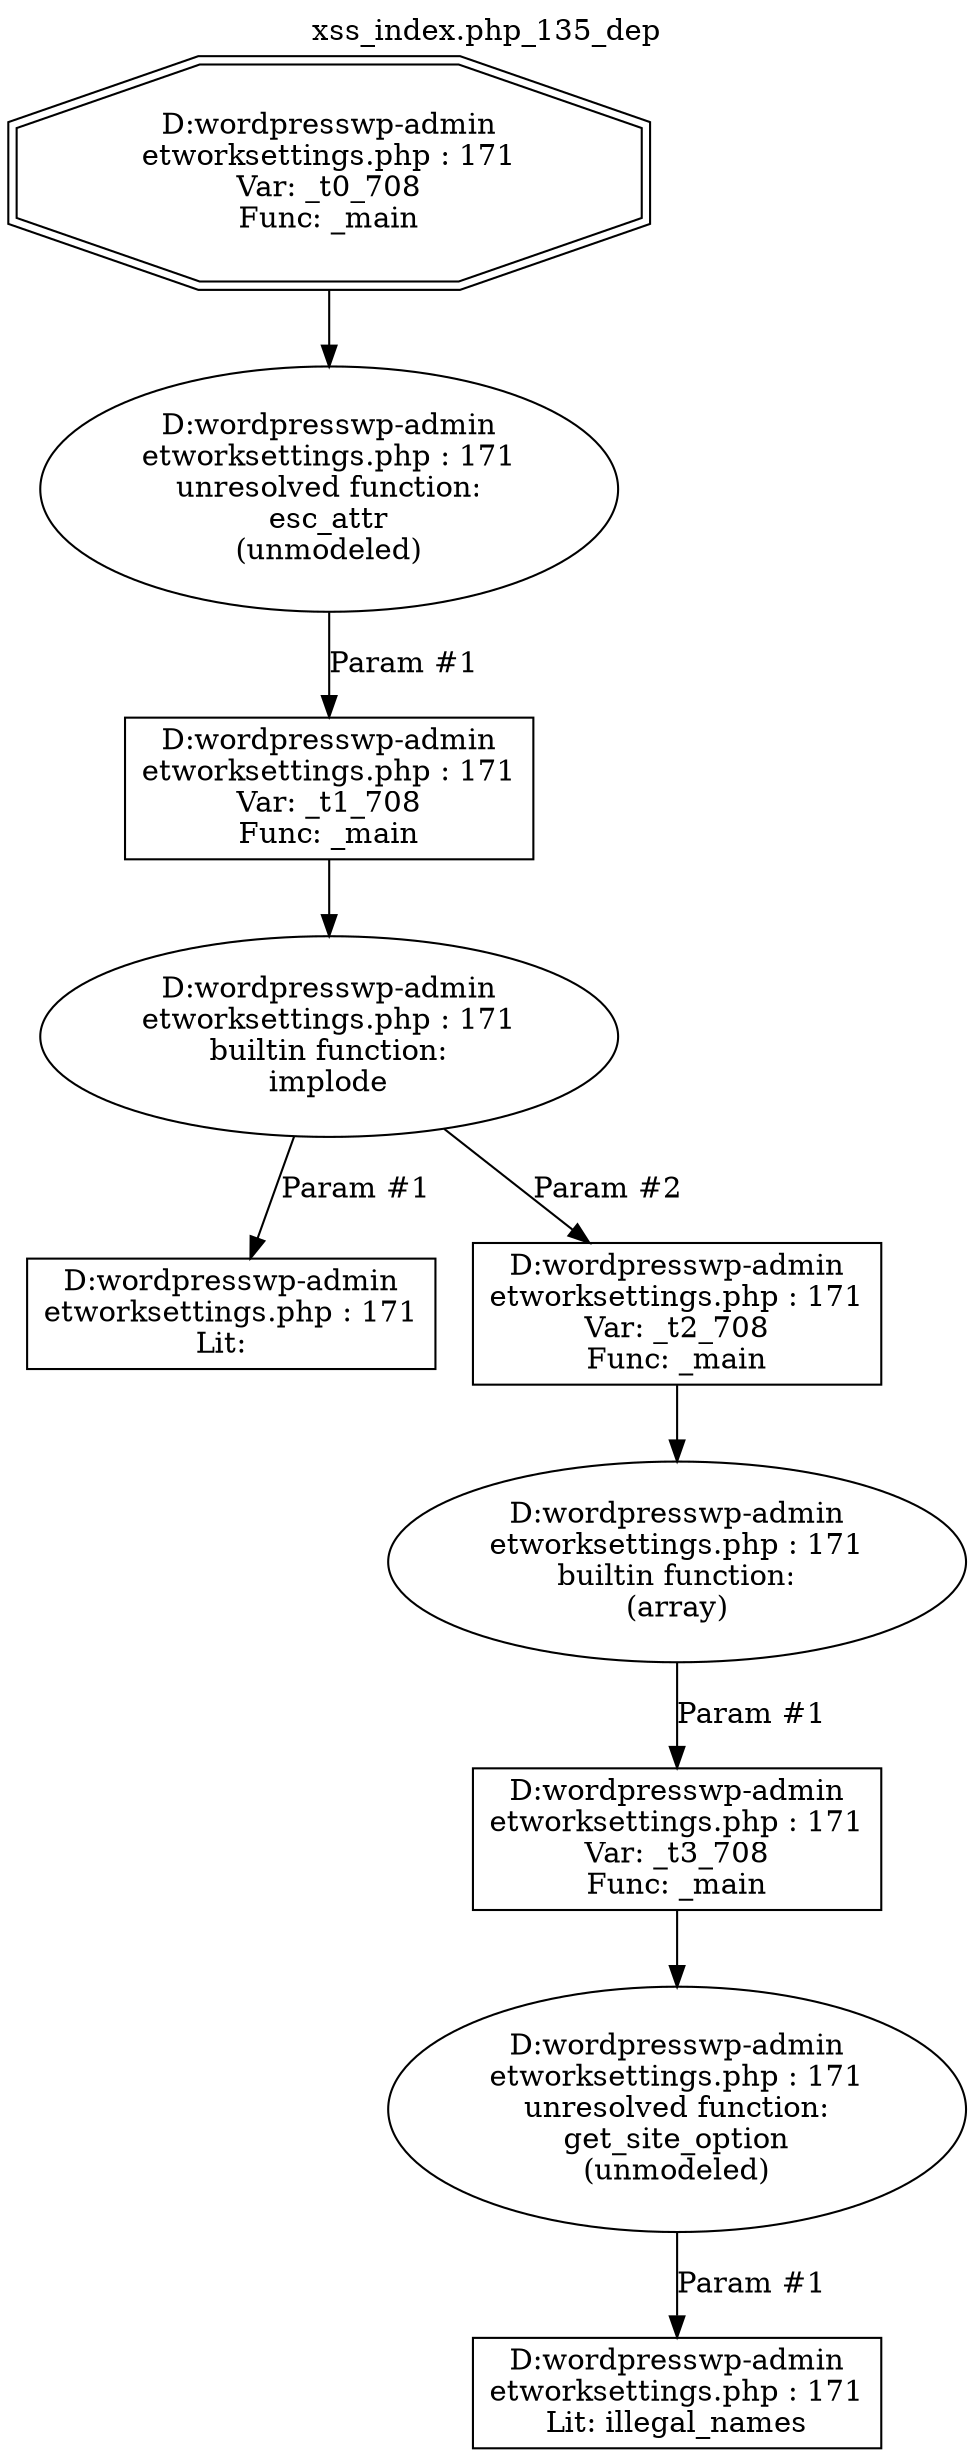 digraph cfg {
  label="xss_index.php_135_dep";
  labelloc=t;
  n1 [shape=doubleoctagon, label="D:\wordpress\wp-admin\network\settings.php : 171\nVar: _t0_708\nFunc: _main\n"];
  n2 [shape=ellipse, label="D:\wordpress\wp-admin\network\settings.php : 171\nunresolved function:\nesc_attr\n(unmodeled)\n"];
  n3 [shape=box, label="D:\wordpress\wp-admin\network\settings.php : 171\nVar: _t1_708\nFunc: _main\n"];
  n4 [shape=ellipse, label="D:\wordpress\wp-admin\network\settings.php : 171\nbuiltin function:\nimplode\n"];
  n5 [shape=box, label="D:\wordpress\wp-admin\network\settings.php : 171\nLit:  \n"];
  n6 [shape=box, label="D:\wordpress\wp-admin\network\settings.php : 171\nVar: _t2_708\nFunc: _main\n"];
  n7 [shape=ellipse, label="D:\wordpress\wp-admin\network\settings.php : 171\nbuiltin function:\n(array)\n"];
  n8 [shape=box, label="D:\wordpress\wp-admin\network\settings.php : 171\nVar: _t3_708\nFunc: _main\n"];
  n9 [shape=ellipse, label="D:\wordpress\wp-admin\network\settings.php : 171\nunresolved function:\nget_site_option\n(unmodeled)\n"];
  n10 [shape=box, label="D:\wordpress\wp-admin\network\settings.php : 171\nLit: illegal_names\n"];
  n1 -> n2;
  n3 -> n4;
  n4 -> n5[label="Param #1"];
  n4 -> n6[label="Param #2"];
  n6 -> n7;
  n8 -> n9;
  n9 -> n10[label="Param #1"];
  n7 -> n8[label="Param #1"];
  n2 -> n3[label="Param #1"];
}
